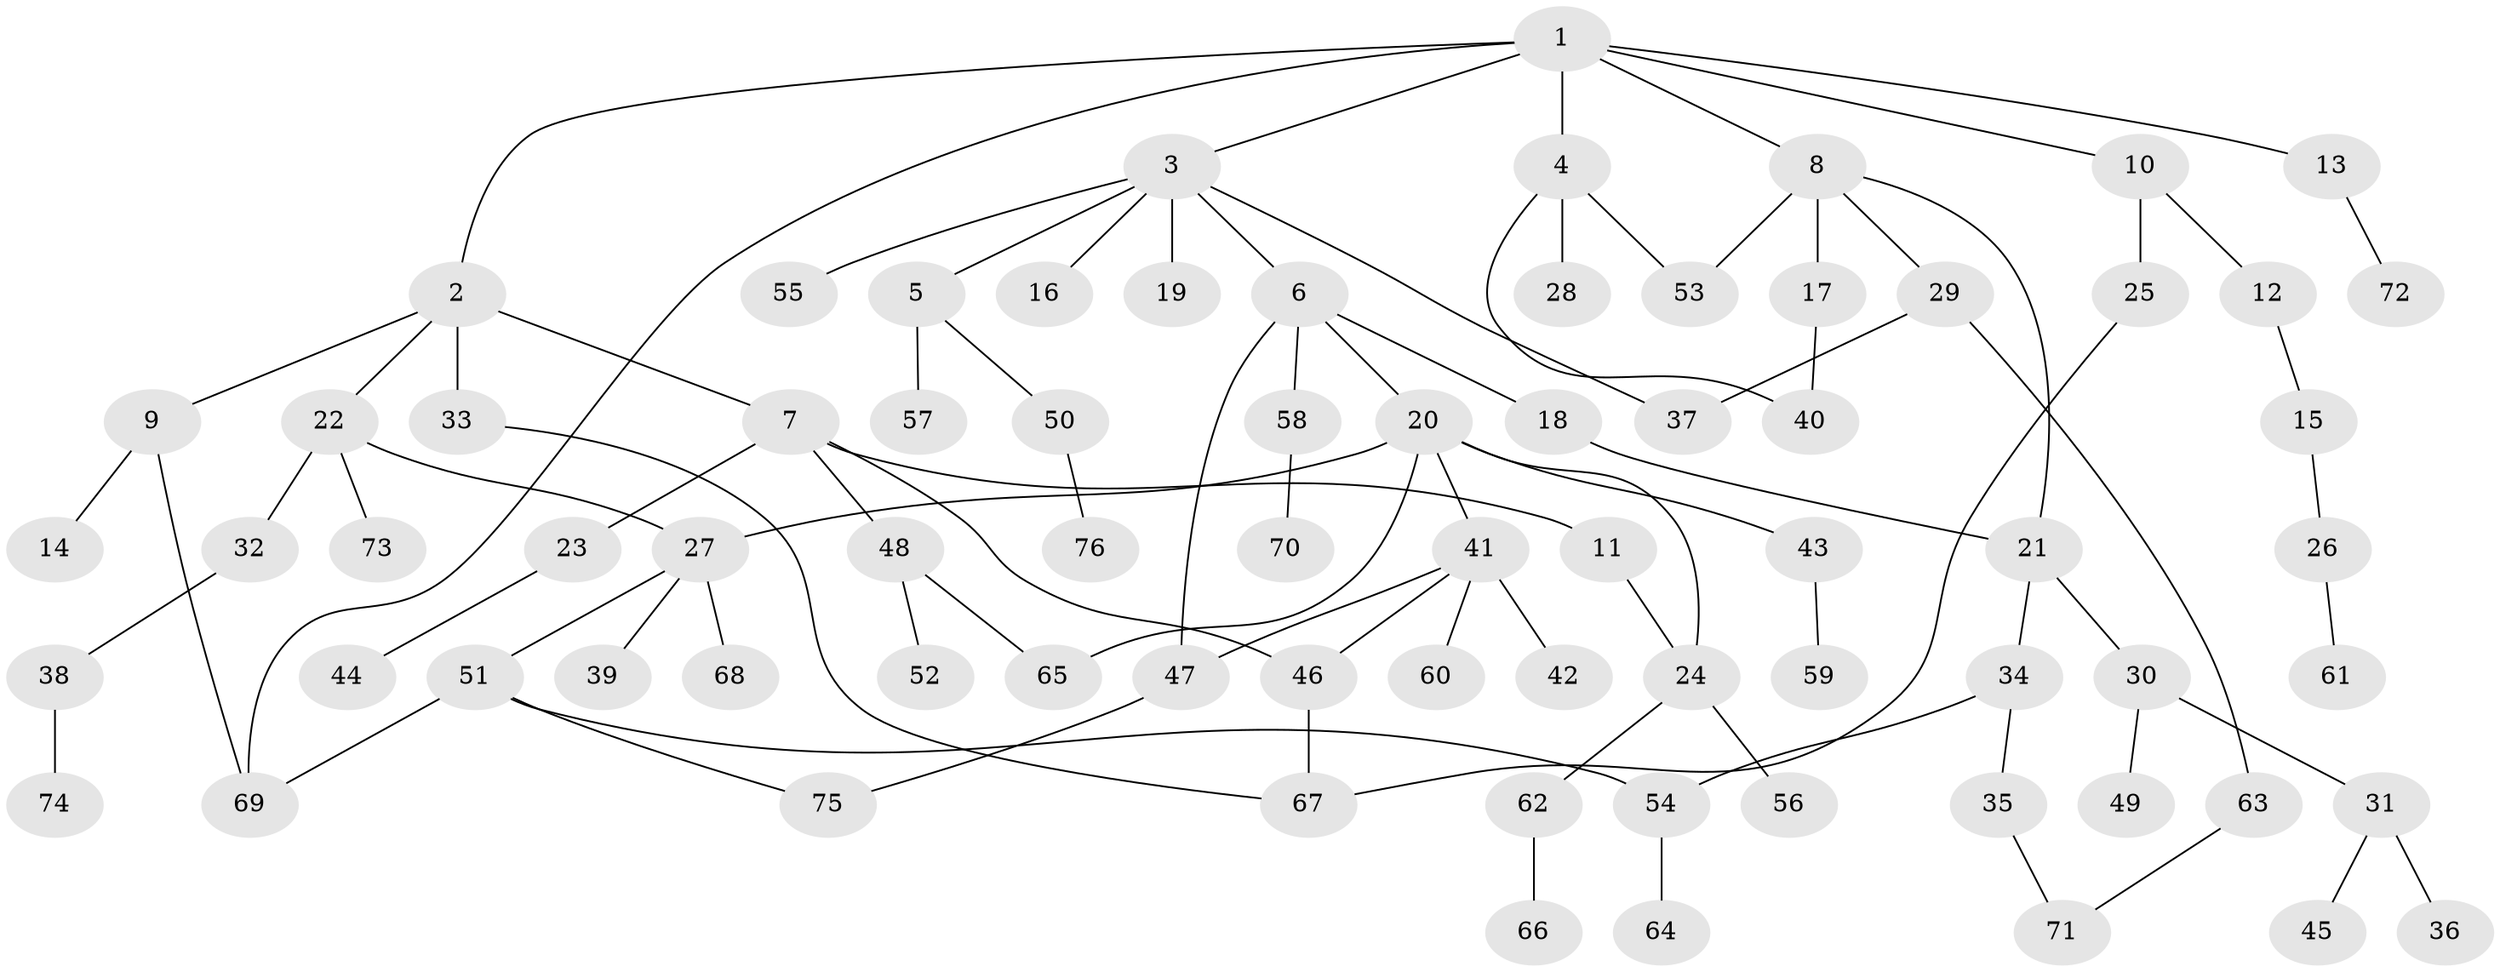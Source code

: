 // Generated by graph-tools (version 1.1) at 2025/10/02/27/25 16:10:56]
// undirected, 76 vertices, 91 edges
graph export_dot {
graph [start="1"]
  node [color=gray90,style=filled];
  1;
  2;
  3;
  4;
  5;
  6;
  7;
  8;
  9;
  10;
  11;
  12;
  13;
  14;
  15;
  16;
  17;
  18;
  19;
  20;
  21;
  22;
  23;
  24;
  25;
  26;
  27;
  28;
  29;
  30;
  31;
  32;
  33;
  34;
  35;
  36;
  37;
  38;
  39;
  40;
  41;
  42;
  43;
  44;
  45;
  46;
  47;
  48;
  49;
  50;
  51;
  52;
  53;
  54;
  55;
  56;
  57;
  58;
  59;
  60;
  61;
  62;
  63;
  64;
  65;
  66;
  67;
  68;
  69;
  70;
  71;
  72;
  73;
  74;
  75;
  76;
  1 -- 2;
  1 -- 3;
  1 -- 4;
  1 -- 8;
  1 -- 10;
  1 -- 13;
  1 -- 69;
  2 -- 7;
  2 -- 9;
  2 -- 22;
  2 -- 33;
  3 -- 5;
  3 -- 6;
  3 -- 16;
  3 -- 19;
  3 -- 55;
  3 -- 37;
  4 -- 28;
  4 -- 40;
  4 -- 53;
  5 -- 50;
  5 -- 57;
  6 -- 18;
  6 -- 20;
  6 -- 58;
  6 -- 47;
  7 -- 11;
  7 -- 23;
  7 -- 48;
  7 -- 46;
  8 -- 17;
  8 -- 21;
  8 -- 29;
  8 -- 53;
  9 -- 14;
  9 -- 69;
  10 -- 12;
  10 -- 25;
  11 -- 24;
  12 -- 15;
  13 -- 72;
  15 -- 26;
  17 -- 40;
  18 -- 21;
  20 -- 27;
  20 -- 41;
  20 -- 43;
  20 -- 65;
  20 -- 24;
  21 -- 30;
  21 -- 34;
  22 -- 32;
  22 -- 73;
  22 -- 27;
  23 -- 44;
  24 -- 56;
  24 -- 62;
  25 -- 67;
  26 -- 61;
  27 -- 39;
  27 -- 51;
  27 -- 68;
  29 -- 37;
  29 -- 63;
  30 -- 31;
  30 -- 49;
  31 -- 36;
  31 -- 45;
  32 -- 38;
  33 -- 67;
  34 -- 35;
  34 -- 54;
  35 -- 71;
  38 -- 74;
  41 -- 42;
  41 -- 46;
  41 -- 47;
  41 -- 60;
  43 -- 59;
  46 -- 67;
  47 -- 75;
  48 -- 52;
  48 -- 65;
  50 -- 76;
  51 -- 54;
  51 -- 75;
  51 -- 69;
  54 -- 64;
  58 -- 70;
  62 -- 66;
  63 -- 71;
}
